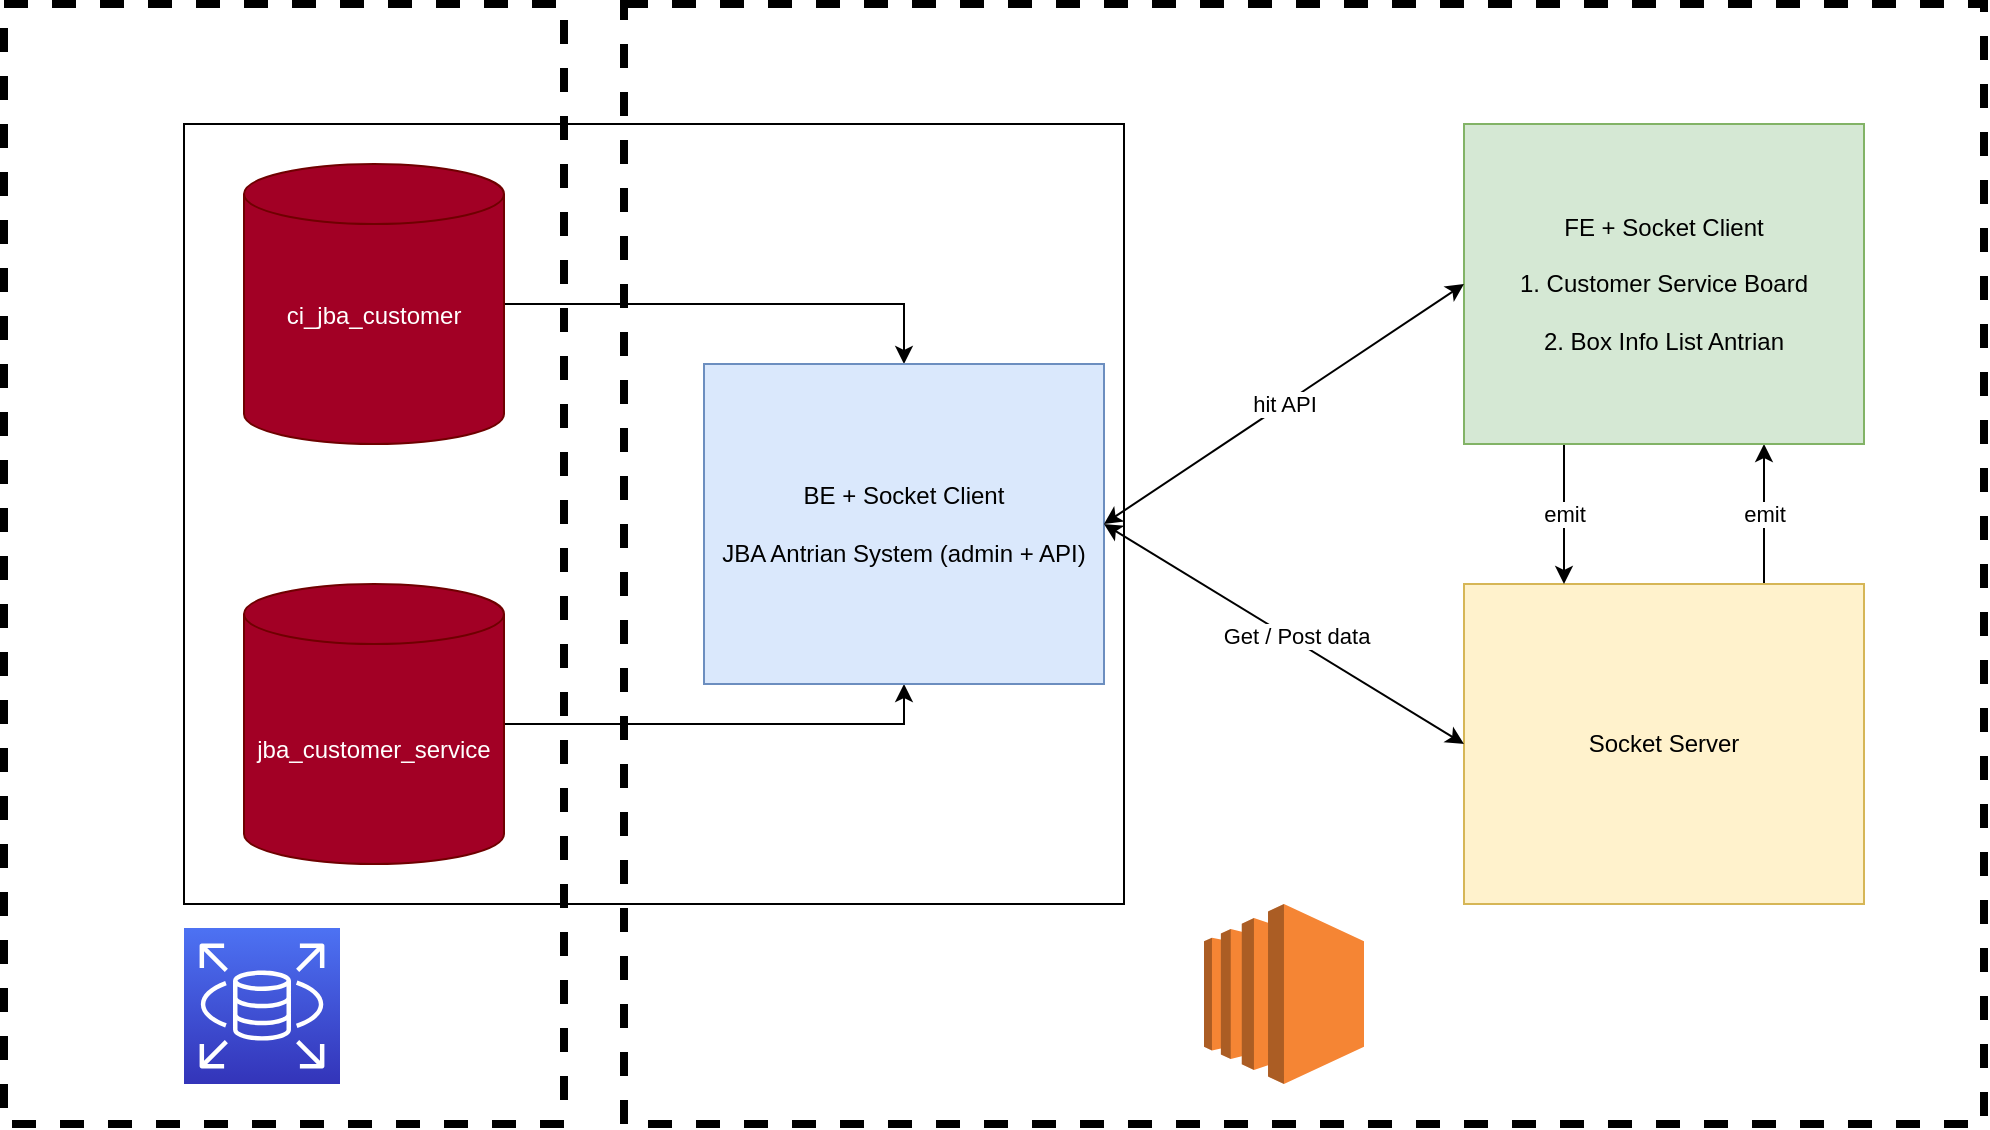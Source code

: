 <mxfile version="21.3.0" type="github">
  <diagram name="Halaman-1" id="2r4Jzz4lc4HVP-AywkLx">
    <mxGraphModel dx="2291" dy="1582" grid="1" gridSize="10" guides="1" tooltips="1" connect="1" arrows="1" fold="1" page="1" pageScale="1" pageWidth="1169" pageHeight="827" math="0" shadow="0">
      <root>
        <mxCell id="0" />
        <mxCell id="1" parent="0" />
        <mxCell id="JbPolIjjAKiAA6CQb3rJ-22" value="" style="rounded=0;whiteSpace=wrap;html=1;fillColor=none;dashed=1;strokeWidth=4;" vertex="1" parent="1">
          <mxGeometry x="-70" y="-10" width="280" height="560" as="geometry" />
        </mxCell>
        <mxCell id="JbPolIjjAKiAA6CQb3rJ-21" value="" style="rounded=0;whiteSpace=wrap;html=1;fillColor=none;dashed=1;strokeWidth=4;" vertex="1" parent="1">
          <mxGeometry x="240" y="-10" width="680" height="560" as="geometry" />
        </mxCell>
        <mxCell id="JbPolIjjAKiAA6CQb3rJ-4" value="" style="rounded=0;whiteSpace=wrap;html=1;fillColor=none;" vertex="1" parent="1">
          <mxGeometry x="20" y="50" width="470" height="390" as="geometry" />
        </mxCell>
        <mxCell id="JbPolIjjAKiAA6CQb3rJ-6" style="edgeStyle=orthogonalEdgeStyle;rounded=0;orthogonalLoop=1;jettySize=auto;html=1;entryX=0.5;entryY=0;entryDx=0;entryDy=0;" edge="1" parent="1" source="JbPolIjjAKiAA6CQb3rJ-1" target="JbPolIjjAKiAA6CQb3rJ-5">
          <mxGeometry relative="1" as="geometry" />
        </mxCell>
        <mxCell id="JbPolIjjAKiAA6CQb3rJ-1" value="&lt;div&gt;ci_jba_customer&lt;/div&gt;&lt;div&gt;&lt;br&gt;&lt;/div&gt;" style="shape=cylinder3;whiteSpace=wrap;html=1;boundedLbl=1;backgroundOutline=1;size=15;fillColor=#a20025;fontColor=#ffffff;strokeColor=#6F0000;" vertex="1" parent="1">
          <mxGeometry x="50" y="70" width="130" height="140" as="geometry" />
        </mxCell>
        <mxCell id="JbPolIjjAKiAA6CQb3rJ-7" style="edgeStyle=orthogonalEdgeStyle;rounded=0;orthogonalLoop=1;jettySize=auto;html=1;entryX=0.5;entryY=1;entryDx=0;entryDy=0;" edge="1" parent="1" source="JbPolIjjAKiAA6CQb3rJ-2" target="JbPolIjjAKiAA6CQb3rJ-5">
          <mxGeometry relative="1" as="geometry" />
        </mxCell>
        <mxCell id="JbPolIjjAKiAA6CQb3rJ-2" value="jba_customer_service" style="shape=cylinder3;whiteSpace=wrap;html=1;boundedLbl=1;backgroundOutline=1;size=15;fillColor=#a20025;fontColor=#ffffff;strokeColor=#6F0000;" vertex="1" parent="1">
          <mxGeometry x="50" y="280" width="130" height="140" as="geometry" />
        </mxCell>
        <mxCell id="JbPolIjjAKiAA6CQb3rJ-5" value="&lt;div&gt;BE + Socket Client&lt;/div&gt;&lt;div&gt;&lt;br&gt;&lt;/div&gt;&lt;div&gt;JBA Antrian System (admin + API)&lt;/div&gt;" style="rounded=0;whiteSpace=wrap;html=1;fillColor=#dae8fc;strokeColor=#6c8ebf;" vertex="1" parent="1">
          <mxGeometry x="280" y="170" width="200" height="160" as="geometry" />
        </mxCell>
        <mxCell id="JbPolIjjAKiAA6CQb3rJ-16" value="emit" style="edgeStyle=orthogonalEdgeStyle;rounded=0;orthogonalLoop=1;jettySize=auto;html=1;exitX=0.75;exitY=0;exitDx=0;exitDy=0;entryX=0.75;entryY=1;entryDx=0;entryDy=0;" edge="1" parent="1" source="JbPolIjjAKiAA6CQb3rJ-8" target="JbPolIjjAKiAA6CQb3rJ-9">
          <mxGeometry relative="1" as="geometry" />
        </mxCell>
        <mxCell id="JbPolIjjAKiAA6CQb3rJ-8" value="Socket Server" style="rounded=0;whiteSpace=wrap;html=1;fillColor=#fff2cc;strokeColor=#d6b656;" vertex="1" parent="1">
          <mxGeometry x="660" y="280" width="200" height="160" as="geometry" />
        </mxCell>
        <mxCell id="JbPolIjjAKiAA6CQb3rJ-15" value="emit" style="edgeStyle=orthogonalEdgeStyle;rounded=0;orthogonalLoop=1;jettySize=auto;html=1;exitX=0.25;exitY=1;exitDx=0;exitDy=0;entryX=0.25;entryY=0;entryDx=0;entryDy=0;" edge="1" parent="1" source="JbPolIjjAKiAA6CQb3rJ-9" target="JbPolIjjAKiAA6CQb3rJ-8">
          <mxGeometry relative="1" as="geometry" />
        </mxCell>
        <mxCell id="JbPolIjjAKiAA6CQb3rJ-9" value="&lt;div&gt;FE + Socket Client&lt;br&gt;&lt;/div&gt;&lt;div&gt;&lt;br&gt;&lt;/div&gt;&lt;div&gt;1. Customer Service Board&lt;/div&gt;&lt;div&gt;&lt;br&gt;&lt;/div&gt;&lt;div&gt;2. Box Info List Antrian&lt;br&gt;&lt;/div&gt;" style="rounded=0;whiteSpace=wrap;html=1;fillColor=#d5e8d4;strokeColor=#82b366;" vertex="1" parent="1">
          <mxGeometry x="660" y="50" width="200" height="160" as="geometry" />
        </mxCell>
        <mxCell id="JbPolIjjAKiAA6CQb3rJ-12" value="hit API" style="endArrow=classic;startArrow=classic;html=1;rounded=0;entryX=0;entryY=0.5;entryDx=0;entryDy=0;exitX=1;exitY=0.5;exitDx=0;exitDy=0;" edge="1" parent="1" source="JbPolIjjAKiAA6CQb3rJ-5" target="JbPolIjjAKiAA6CQb3rJ-9">
          <mxGeometry width="50" height="50" relative="1" as="geometry">
            <mxPoint x="470" y="360" as="sourcePoint" />
            <mxPoint x="520" y="310" as="targetPoint" />
          </mxGeometry>
        </mxCell>
        <mxCell id="JbPolIjjAKiAA6CQb3rJ-13" value="" style="endArrow=classic;startArrow=classic;html=1;rounded=0;entryX=0;entryY=0.5;entryDx=0;entryDy=0;exitX=1;exitY=0.5;exitDx=0;exitDy=0;" edge="1" parent="1" source="JbPolIjjAKiAA6CQb3rJ-5" target="JbPolIjjAKiAA6CQb3rJ-8">
          <mxGeometry width="50" height="50" relative="1" as="geometry">
            <mxPoint x="490" y="260" as="sourcePoint" />
            <mxPoint x="670" y="140" as="targetPoint" />
          </mxGeometry>
        </mxCell>
        <mxCell id="JbPolIjjAKiAA6CQb3rJ-18" value="Get / Post data" style="edgeLabel;html=1;align=center;verticalAlign=middle;resizable=0;points=[];" vertex="1" connectable="0" parent="JbPolIjjAKiAA6CQb3rJ-13">
          <mxGeometry x="0.051" y="2" relative="1" as="geometry">
            <mxPoint as="offset" />
          </mxGeometry>
        </mxCell>
        <mxCell id="JbPolIjjAKiAA6CQb3rJ-19" value="" style="outlineConnect=0;dashed=0;verticalLabelPosition=bottom;verticalAlign=top;align=center;html=1;shape=mxgraph.aws3.ec2;fillColor=#F58534;gradientColor=none;" vertex="1" parent="1">
          <mxGeometry x="530" y="440" width="80" height="90" as="geometry" />
        </mxCell>
        <mxCell id="JbPolIjjAKiAA6CQb3rJ-23" value="" style="sketch=0;points=[[0,0,0],[0.25,0,0],[0.5,0,0],[0.75,0,0],[1,0,0],[0,1,0],[0.25,1,0],[0.5,1,0],[0.75,1,0],[1,1,0],[0,0.25,0],[0,0.5,0],[0,0.75,0],[1,0.25,0],[1,0.5,0],[1,0.75,0]];outlineConnect=0;fontColor=#232F3E;gradientColor=#4D72F3;gradientDirection=north;fillColor=#3334B9;strokeColor=#ffffff;dashed=0;verticalLabelPosition=bottom;verticalAlign=top;align=center;html=1;fontSize=12;fontStyle=0;aspect=fixed;shape=mxgraph.aws4.resourceIcon;resIcon=mxgraph.aws4.rds;" vertex="1" parent="1">
          <mxGeometry x="20" y="452" width="78" height="78" as="geometry" />
        </mxCell>
      </root>
    </mxGraphModel>
  </diagram>
</mxfile>
